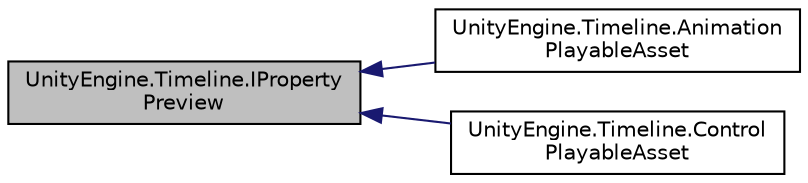 digraph "UnityEngine.Timeline.IPropertyPreview"
{
 // LATEX_PDF_SIZE
  edge [fontname="Helvetica",fontsize="10",labelfontname="Helvetica",labelfontsize="10"];
  node [fontname="Helvetica",fontsize="10",shape=record];
  rankdir="LR";
  Node1 [label="UnityEngine.Timeline.IProperty\lPreview",height=0.2,width=0.4,color="black", fillcolor="grey75", style="filled", fontcolor="black",tooltip="Implement this interface in a PlayableAsset to specify which properties will be modified when Timelin..."];
  Node1 -> Node2 [dir="back",color="midnightblue",fontsize="10",style="solid",fontname="Helvetica"];
  Node2 [label="UnityEngine.Timeline.Animation\lPlayableAsset",height=0.2,width=0.4,color="black", fillcolor="white", style="filled",URL="$class_unity_engine_1_1_timeline_1_1_animation_playable_asset.html",tooltip="A Playable Asset that represents a single AnimationClip clip."];
  Node1 -> Node3 [dir="back",color="midnightblue",fontsize="10",style="solid",fontname="Helvetica"];
  Node3 [label="UnityEngine.Timeline.Control\lPlayableAsset",height=0.2,width=0.4,color="black", fillcolor="white", style="filled",URL="$class_unity_engine_1_1_timeline_1_1_control_playable_asset.html",tooltip="Playable Asset that generates playables for controlling time-related elements on a GameObject."];
}
